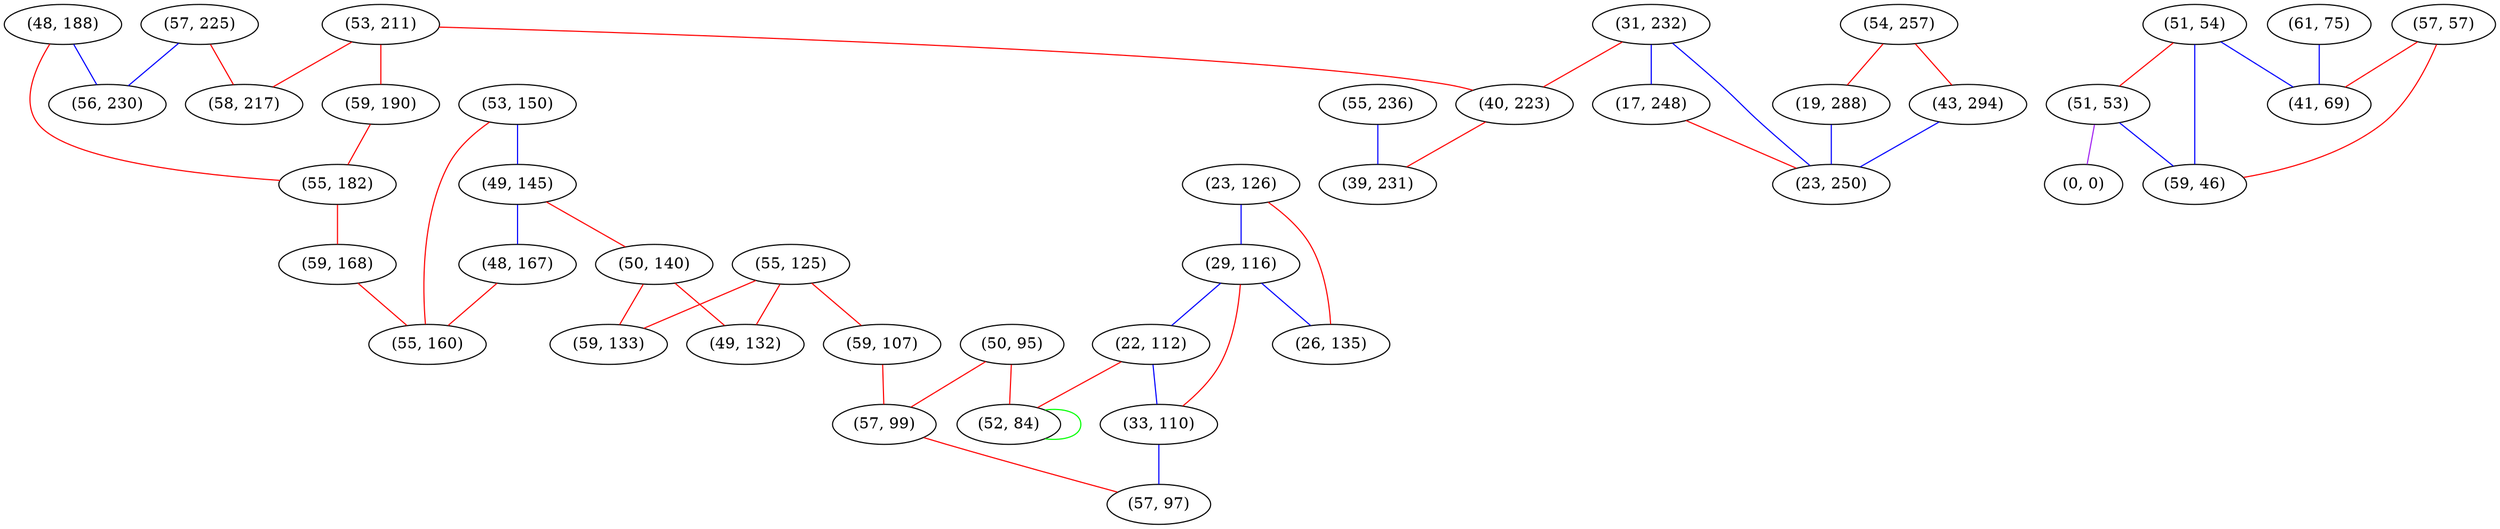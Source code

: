 graph "" {
"(57, 225)";
"(23, 126)";
"(53, 150)";
"(29, 116)";
"(55, 125)";
"(22, 112)";
"(55, 236)";
"(59, 107)";
"(51, 54)";
"(50, 95)";
"(54, 257)";
"(49, 145)";
"(53, 211)";
"(58, 217)";
"(33, 110)";
"(61, 75)";
"(59, 190)";
"(26, 135)";
"(48, 188)";
"(55, 182)";
"(51, 53)";
"(0, 0)";
"(31, 232)";
"(50, 140)";
"(56, 230)";
"(40, 223)";
"(39, 231)";
"(19, 288)";
"(17, 248)";
"(59, 133)";
"(57, 57)";
"(41, 69)";
"(57, 99)";
"(48, 167)";
"(59, 46)";
"(59, 168)";
"(52, 84)";
"(55, 160)";
"(43, 294)";
"(23, 250)";
"(49, 132)";
"(57, 97)";
"(57, 225)" -- "(56, 230)"  [color=blue, key=0, weight=3];
"(57, 225)" -- "(58, 217)"  [color=red, key=0, weight=1];
"(23, 126)" -- "(26, 135)"  [color=red, key=0, weight=1];
"(23, 126)" -- "(29, 116)"  [color=blue, key=0, weight=3];
"(53, 150)" -- "(55, 160)"  [color=red, key=0, weight=1];
"(53, 150)" -- "(49, 145)"  [color=blue, key=0, weight=3];
"(29, 116)" -- "(26, 135)"  [color=blue, key=0, weight=3];
"(29, 116)" -- "(33, 110)"  [color=red, key=0, weight=1];
"(29, 116)" -- "(22, 112)"  [color=blue, key=0, weight=3];
"(55, 125)" -- "(59, 107)"  [color=red, key=0, weight=1];
"(55, 125)" -- "(49, 132)"  [color=red, key=0, weight=1];
"(55, 125)" -- "(59, 133)"  [color=red, key=0, weight=1];
"(22, 112)" -- "(52, 84)"  [color=red, key=0, weight=1];
"(22, 112)" -- "(33, 110)"  [color=blue, key=0, weight=3];
"(55, 236)" -- "(39, 231)"  [color=blue, key=0, weight=3];
"(59, 107)" -- "(57, 99)"  [color=red, key=0, weight=1];
"(51, 54)" -- "(41, 69)"  [color=blue, key=0, weight=3];
"(51, 54)" -- "(59, 46)"  [color=blue, key=0, weight=3];
"(51, 54)" -- "(51, 53)"  [color=red, key=0, weight=1];
"(50, 95)" -- "(52, 84)"  [color=red, key=0, weight=1];
"(50, 95)" -- "(57, 99)"  [color=red, key=0, weight=1];
"(54, 257)" -- "(19, 288)"  [color=red, key=0, weight=1];
"(54, 257)" -- "(43, 294)"  [color=red, key=0, weight=1];
"(49, 145)" -- "(50, 140)"  [color=red, key=0, weight=1];
"(49, 145)" -- "(48, 167)"  [color=blue, key=0, weight=3];
"(53, 211)" -- "(58, 217)"  [color=red, key=0, weight=1];
"(53, 211)" -- "(40, 223)"  [color=red, key=0, weight=1];
"(53, 211)" -- "(59, 190)"  [color=red, key=0, weight=1];
"(33, 110)" -- "(57, 97)"  [color=blue, key=0, weight=3];
"(61, 75)" -- "(41, 69)"  [color=blue, key=0, weight=3];
"(59, 190)" -- "(55, 182)"  [color=red, key=0, weight=1];
"(48, 188)" -- "(56, 230)"  [color=blue, key=0, weight=3];
"(48, 188)" -- "(55, 182)"  [color=red, key=0, weight=1];
"(55, 182)" -- "(59, 168)"  [color=red, key=0, weight=1];
"(51, 53)" -- "(0, 0)"  [color=purple, key=0, weight=4];
"(51, 53)" -- "(59, 46)"  [color=blue, key=0, weight=3];
"(31, 232)" -- "(17, 248)"  [color=blue, key=0, weight=3];
"(31, 232)" -- "(23, 250)"  [color=blue, key=0, weight=3];
"(31, 232)" -- "(40, 223)"  [color=red, key=0, weight=1];
"(50, 140)" -- "(49, 132)"  [color=red, key=0, weight=1];
"(50, 140)" -- "(59, 133)"  [color=red, key=0, weight=1];
"(40, 223)" -- "(39, 231)"  [color=red, key=0, weight=1];
"(19, 288)" -- "(23, 250)"  [color=blue, key=0, weight=3];
"(17, 248)" -- "(23, 250)"  [color=red, key=0, weight=1];
"(57, 57)" -- "(41, 69)"  [color=red, key=0, weight=1];
"(57, 57)" -- "(59, 46)"  [color=red, key=0, weight=1];
"(57, 99)" -- "(57, 97)"  [color=red, key=0, weight=1];
"(48, 167)" -- "(55, 160)"  [color=red, key=0, weight=1];
"(59, 168)" -- "(55, 160)"  [color=red, key=0, weight=1];
"(52, 84)" -- "(52, 84)"  [color=green, key=0, weight=2];
"(43, 294)" -- "(23, 250)"  [color=blue, key=0, weight=3];
}
